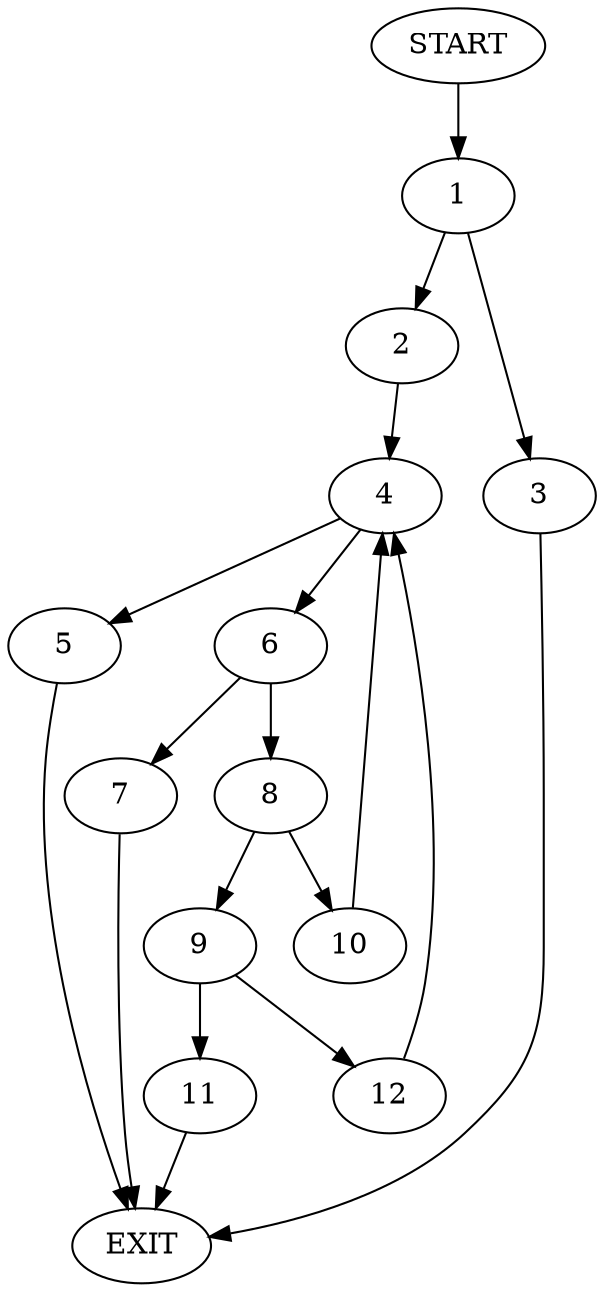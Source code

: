 digraph {
0 [label="START"]
13 [label="EXIT"]
0 -> 1
1 -> 2
1 -> 3
3 -> 13
2 -> 4
4 -> 5
4 -> 6
6 -> 7
6 -> 8
5 -> 13
7 -> 13
8 -> 9
8 -> 10
9 -> 11
9 -> 12
10 -> 4
11 -> 13
12 -> 4
}
